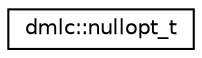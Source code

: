 digraph "Graphical Class Hierarchy"
{
 // LATEX_PDF_SIZE
  edge [fontname="Helvetica",fontsize="10",labelfontname="Helvetica",labelfontsize="10"];
  node [fontname="Helvetica",fontsize="10",shape=record];
  rankdir="LR";
  Node0 [label="dmlc::nullopt_t",height=0.2,width=0.4,color="black", fillcolor="white", style="filled",URL="$structdmlc_1_1nullopt__t.html",tooltip="dummy type for assign null to optional"];
}
